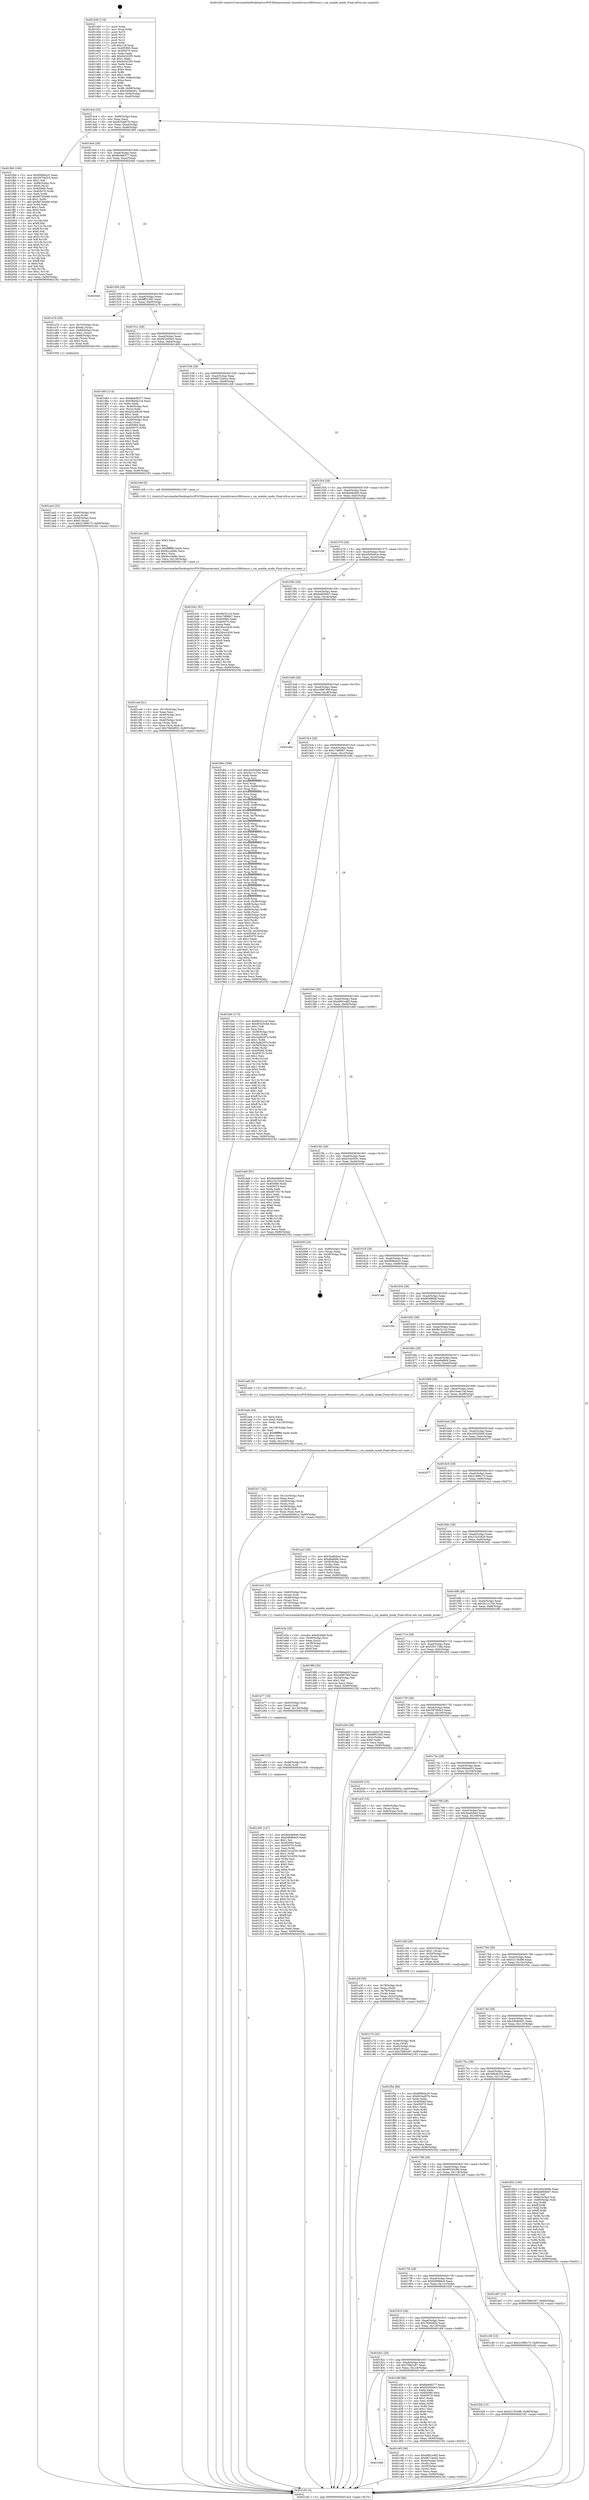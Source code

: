 digraph "0x401450" {
  label = "0x401450 (/mnt/c/Users/mathe/Desktop/tcc/POCII/binaries/extr_linuxdriverss390ciocss.c_cm_enable_mode_Final-ollvm.out::main(0))"
  labelloc = "t"
  node[shape=record]

  Entry [label="",width=0.3,height=0.3,shape=circle,fillcolor=black,style=filled]
  "0x4014c4" [label="{
     0x4014c4 [32]\l
     | [instrs]\l
     &nbsp;&nbsp;0x4014c4 \<+6\>: mov -0x90(%rbp),%eax\l
     &nbsp;&nbsp;0x4014ca \<+2\>: mov %eax,%ecx\l
     &nbsp;&nbsp;0x4014cc \<+6\>: sub $0x823ad07b,%ecx\l
     &nbsp;&nbsp;0x4014d2 \<+6\>: mov %eax,-0xa4(%rbp)\l
     &nbsp;&nbsp;0x4014d8 \<+6\>: mov %ecx,-0xa8(%rbp)\l
     &nbsp;&nbsp;0x4014de \<+6\>: je 0000000000401fb0 \<main+0xb60\>\l
  }"]
  "0x401fb0" [label="{
     0x401fb0 [160]\l
     | [instrs]\l
     &nbsp;&nbsp;0x401fb0 \<+5\>: mov $0xf09b0e25,%eax\l
     &nbsp;&nbsp;0x401fb5 \<+5\>: mov $0x3970b5c5,%ecx\l
     &nbsp;&nbsp;0x401fba \<+2\>: mov $0x1,%dl\l
     &nbsp;&nbsp;0x401fbc \<+7\>: mov -0x88(%rbp),%rsi\l
     &nbsp;&nbsp;0x401fc3 \<+6\>: movl $0x0,(%rsi)\l
     &nbsp;&nbsp;0x401fc9 \<+7\>: mov 0x405060,%edi\l
     &nbsp;&nbsp;0x401fd0 \<+8\>: mov 0x405070,%r8d\l
     &nbsp;&nbsp;0x401fd8 \<+3\>: mov %edi,%r9d\l
     &nbsp;&nbsp;0x401fdb \<+7\>: sub $0x907b5e88,%r9d\l
     &nbsp;&nbsp;0x401fe2 \<+4\>: sub $0x1,%r9d\l
     &nbsp;&nbsp;0x401fe6 \<+7\>: add $0x907b5e88,%r9d\l
     &nbsp;&nbsp;0x401fed \<+4\>: imul %r9d,%edi\l
     &nbsp;&nbsp;0x401ff1 \<+3\>: and $0x1,%edi\l
     &nbsp;&nbsp;0x401ff4 \<+3\>: cmp $0x0,%edi\l
     &nbsp;&nbsp;0x401ff7 \<+4\>: sete %r10b\l
     &nbsp;&nbsp;0x401ffb \<+4\>: cmp $0xa,%r8d\l
     &nbsp;&nbsp;0x401fff \<+4\>: setl %r11b\l
     &nbsp;&nbsp;0x402003 \<+3\>: mov %r10b,%bl\l
     &nbsp;&nbsp;0x402006 \<+3\>: xor $0xff,%bl\l
     &nbsp;&nbsp;0x402009 \<+3\>: mov %r11b,%r14b\l
     &nbsp;&nbsp;0x40200c \<+4\>: xor $0xff,%r14b\l
     &nbsp;&nbsp;0x402010 \<+3\>: xor $0x0,%dl\l
     &nbsp;&nbsp;0x402013 \<+3\>: mov %bl,%r15b\l
     &nbsp;&nbsp;0x402016 \<+4\>: and $0x0,%r15b\l
     &nbsp;&nbsp;0x40201a \<+3\>: and %dl,%r10b\l
     &nbsp;&nbsp;0x40201d \<+3\>: mov %r14b,%r12b\l
     &nbsp;&nbsp;0x402020 \<+4\>: and $0x0,%r12b\l
     &nbsp;&nbsp;0x402024 \<+3\>: and %dl,%r11b\l
     &nbsp;&nbsp;0x402027 \<+3\>: or %r10b,%r15b\l
     &nbsp;&nbsp;0x40202a \<+3\>: or %r11b,%r12b\l
     &nbsp;&nbsp;0x40202d \<+3\>: xor %r12b,%r15b\l
     &nbsp;&nbsp;0x402030 \<+3\>: or %r14b,%bl\l
     &nbsp;&nbsp;0x402033 \<+3\>: xor $0xff,%bl\l
     &nbsp;&nbsp;0x402036 \<+3\>: or $0x0,%dl\l
     &nbsp;&nbsp;0x402039 \<+2\>: and %dl,%bl\l
     &nbsp;&nbsp;0x40203b \<+3\>: or %bl,%r15b\l
     &nbsp;&nbsp;0x40203e \<+4\>: test $0x1,%r15b\l
     &nbsp;&nbsp;0x402042 \<+3\>: cmovne %ecx,%eax\l
     &nbsp;&nbsp;0x402045 \<+6\>: mov %eax,-0x90(%rbp)\l
     &nbsp;&nbsp;0x40204b \<+5\>: jmp 0000000000402182 \<main+0xd32\>\l
  }"]
  "0x4014e4" [label="{
     0x4014e4 [28]\l
     | [instrs]\l
     &nbsp;&nbsp;0x4014e4 \<+5\>: jmp 00000000004014e9 \<main+0x99\>\l
     &nbsp;&nbsp;0x4014e9 \<+6\>: mov -0xa4(%rbp),%eax\l
     &nbsp;&nbsp;0x4014ef \<+5\>: sub $0x8b4d6377,%eax\l
     &nbsp;&nbsp;0x4014f4 \<+6\>: mov %eax,-0xac(%rbp)\l
     &nbsp;&nbsp;0x4014fa \<+6\>: je 00000000004020e6 \<main+0xc96\>\l
  }"]
  Exit [label="",width=0.3,height=0.3,shape=circle,fillcolor=black,style=filled,peripheries=2]
  "0x4020e6" [label="{
     0x4020e6\l
  }", style=dashed]
  "0x401500" [label="{
     0x401500 [28]\l
     | [instrs]\l
     &nbsp;&nbsp;0x401500 \<+5\>: jmp 0000000000401505 \<main+0xb5\>\l
     &nbsp;&nbsp;0x401505 \<+6\>: mov -0xa4(%rbp),%eax\l
     &nbsp;&nbsp;0x40150b \<+5\>: sub $0x8ff31583,%eax\l
     &nbsp;&nbsp;0x401510 \<+6\>: mov %eax,-0xb0(%rbp)\l
     &nbsp;&nbsp;0x401516 \<+6\>: je 0000000000401a7b \<main+0x62b\>\l
  }"]
  "0x401e95" [label="{
     0x401e95 [147]\l
     | [instrs]\l
     &nbsp;&nbsp;0x401e95 \<+5\>: mov $0x9ed4b840,%eax\l
     &nbsp;&nbsp;0x401e9a \<+5\>: mov $0x648994c9,%edx\l
     &nbsp;&nbsp;0x401e9f \<+2\>: mov $0x1,%cl\l
     &nbsp;&nbsp;0x401ea1 \<+7\>: mov 0x405060,%esi\l
     &nbsp;&nbsp;0x401ea8 \<+8\>: mov 0x405070,%r8d\l
     &nbsp;&nbsp;0x401eb0 \<+3\>: mov %esi,%r9d\l
     &nbsp;&nbsp;0x401eb3 \<+7\>: add $0xb7d1d350,%r9d\l
     &nbsp;&nbsp;0x401eba \<+4\>: sub $0x1,%r9d\l
     &nbsp;&nbsp;0x401ebe \<+7\>: sub $0xb7d1d350,%r9d\l
     &nbsp;&nbsp;0x401ec5 \<+4\>: imul %r9d,%esi\l
     &nbsp;&nbsp;0x401ec9 \<+3\>: and $0x1,%esi\l
     &nbsp;&nbsp;0x401ecc \<+3\>: cmp $0x0,%esi\l
     &nbsp;&nbsp;0x401ecf \<+4\>: sete %r10b\l
     &nbsp;&nbsp;0x401ed3 \<+4\>: cmp $0xa,%r8d\l
     &nbsp;&nbsp;0x401ed7 \<+4\>: setl %r11b\l
     &nbsp;&nbsp;0x401edb \<+3\>: mov %r10b,%bl\l
     &nbsp;&nbsp;0x401ede \<+3\>: xor $0xff,%bl\l
     &nbsp;&nbsp;0x401ee1 \<+3\>: mov %r11b,%r14b\l
     &nbsp;&nbsp;0x401ee4 \<+4\>: xor $0xff,%r14b\l
     &nbsp;&nbsp;0x401ee8 \<+3\>: xor $0x0,%cl\l
     &nbsp;&nbsp;0x401eeb \<+3\>: mov %bl,%r15b\l
     &nbsp;&nbsp;0x401eee \<+4\>: and $0x0,%r15b\l
     &nbsp;&nbsp;0x401ef2 \<+3\>: and %cl,%r10b\l
     &nbsp;&nbsp;0x401ef5 \<+3\>: mov %r14b,%r12b\l
     &nbsp;&nbsp;0x401ef8 \<+4\>: and $0x0,%r12b\l
     &nbsp;&nbsp;0x401efc \<+3\>: and %cl,%r11b\l
     &nbsp;&nbsp;0x401eff \<+3\>: or %r10b,%r15b\l
     &nbsp;&nbsp;0x401f02 \<+3\>: or %r11b,%r12b\l
     &nbsp;&nbsp;0x401f05 \<+3\>: xor %r12b,%r15b\l
     &nbsp;&nbsp;0x401f08 \<+3\>: or %r14b,%bl\l
     &nbsp;&nbsp;0x401f0b \<+3\>: xor $0xff,%bl\l
     &nbsp;&nbsp;0x401f0e \<+3\>: or $0x0,%cl\l
     &nbsp;&nbsp;0x401f11 \<+2\>: and %cl,%bl\l
     &nbsp;&nbsp;0x401f13 \<+3\>: or %bl,%r15b\l
     &nbsp;&nbsp;0x401f16 \<+4\>: test $0x1,%r15b\l
     &nbsp;&nbsp;0x401f1a \<+3\>: cmovne %edx,%eax\l
     &nbsp;&nbsp;0x401f1d \<+6\>: mov %eax,-0x90(%rbp)\l
     &nbsp;&nbsp;0x401f23 \<+5\>: jmp 0000000000402182 \<main+0xd32\>\l
  }"]
  "0x401a7b" [label="{
     0x401a7b [39]\l
     | [instrs]\l
     &nbsp;&nbsp;0x401a7b \<+4\>: mov -0x70(%rbp),%rax\l
     &nbsp;&nbsp;0x401a7f \<+6\>: movl $0x64,(%rax)\l
     &nbsp;&nbsp;0x401a85 \<+4\>: mov -0x68(%rbp),%rax\l
     &nbsp;&nbsp;0x401a89 \<+6\>: movl $0x1,(%rax)\l
     &nbsp;&nbsp;0x401a8f \<+4\>: mov -0x68(%rbp),%rax\l
     &nbsp;&nbsp;0x401a93 \<+3\>: movslq (%rax),%rax\l
     &nbsp;&nbsp;0x401a96 \<+4\>: shl $0x2,%rax\l
     &nbsp;&nbsp;0x401a9a \<+3\>: mov %rax,%rdi\l
     &nbsp;&nbsp;0x401a9d \<+5\>: call 0000000000401050 \<malloc@plt\>\l
     | [calls]\l
     &nbsp;&nbsp;0x401050 \{1\} (unknown)\l
  }"]
  "0x40151c" [label="{
     0x40151c [28]\l
     | [instrs]\l
     &nbsp;&nbsp;0x40151c \<+5\>: jmp 0000000000401521 \<main+0xd1\>\l
     &nbsp;&nbsp;0x401521 \<+6\>: mov -0xa4(%rbp),%eax\l
     &nbsp;&nbsp;0x401527 \<+5\>: sub $0x952b50e3,%eax\l
     &nbsp;&nbsp;0x40152c \<+6\>: mov %eax,-0xb4(%rbp)\l
     &nbsp;&nbsp;0x401532 \<+6\>: je 0000000000401d65 \<main+0x915\>\l
  }"]
  "0x401e89" [label="{
     0x401e89 [12]\l
     | [instrs]\l
     &nbsp;&nbsp;0x401e89 \<+4\>: mov -0x48(%rbp),%rdi\l
     &nbsp;&nbsp;0x401e8d \<+3\>: mov (%rdi),%rdi\l
     &nbsp;&nbsp;0x401e90 \<+5\>: call 0000000000401030 \<free@plt\>\l
     | [calls]\l
     &nbsp;&nbsp;0x401030 \{1\} (unknown)\l
  }"]
  "0x401d65" [label="{
     0x401d65 [114]\l
     | [instrs]\l
     &nbsp;&nbsp;0x401d65 \<+5\>: mov $0x8b4d6377,%eax\l
     &nbsp;&nbsp;0x401d6a \<+5\>: mov $0x58b4e21b,%ecx\l
     &nbsp;&nbsp;0x401d6f \<+2\>: xor %edx,%edx\l
     &nbsp;&nbsp;0x401d71 \<+4\>: mov -0x40(%rbp),%rsi\l
     &nbsp;&nbsp;0x401d75 \<+2\>: mov (%rsi),%edi\l
     &nbsp;&nbsp;0x401d77 \<+6\>: add $0xa32a0b39,%edi\l
     &nbsp;&nbsp;0x401d7d \<+3\>: add $0x1,%edi\l
     &nbsp;&nbsp;0x401d80 \<+6\>: sub $0xa32a0b39,%edi\l
     &nbsp;&nbsp;0x401d86 \<+4\>: mov -0x40(%rbp),%rsi\l
     &nbsp;&nbsp;0x401d8a \<+2\>: mov %edi,(%rsi)\l
     &nbsp;&nbsp;0x401d8c \<+7\>: mov 0x405060,%edi\l
     &nbsp;&nbsp;0x401d93 \<+8\>: mov 0x405070,%r8d\l
     &nbsp;&nbsp;0x401d9b \<+3\>: sub $0x1,%edx\l
     &nbsp;&nbsp;0x401d9e \<+3\>: mov %edi,%r9d\l
     &nbsp;&nbsp;0x401da1 \<+3\>: add %edx,%r9d\l
     &nbsp;&nbsp;0x401da4 \<+4\>: imul %r9d,%edi\l
     &nbsp;&nbsp;0x401da8 \<+3\>: and $0x1,%edi\l
     &nbsp;&nbsp;0x401dab \<+3\>: cmp $0x0,%edi\l
     &nbsp;&nbsp;0x401dae \<+4\>: sete %r10b\l
     &nbsp;&nbsp;0x401db2 \<+4\>: cmp $0xa,%r8d\l
     &nbsp;&nbsp;0x401db6 \<+4\>: setl %r11b\l
     &nbsp;&nbsp;0x401dba \<+3\>: mov %r10b,%bl\l
     &nbsp;&nbsp;0x401dbd \<+3\>: and %r11b,%bl\l
     &nbsp;&nbsp;0x401dc0 \<+3\>: xor %r11b,%r10b\l
     &nbsp;&nbsp;0x401dc3 \<+3\>: or %r10b,%bl\l
     &nbsp;&nbsp;0x401dc6 \<+3\>: test $0x1,%bl\l
     &nbsp;&nbsp;0x401dc9 \<+3\>: cmovne %ecx,%eax\l
     &nbsp;&nbsp;0x401dcc \<+6\>: mov %eax,-0x90(%rbp)\l
     &nbsp;&nbsp;0x401dd2 \<+5\>: jmp 0000000000402182 \<main+0xd32\>\l
  }"]
  "0x401538" [label="{
     0x401538 [28]\l
     | [instrs]\l
     &nbsp;&nbsp;0x401538 \<+5\>: jmp 000000000040153d \<main+0xed\>\l
     &nbsp;&nbsp;0x40153d \<+6\>: mov -0xa4(%rbp),%eax\l
     &nbsp;&nbsp;0x401543 \<+5\>: sub $0x96724e42,%eax\l
     &nbsp;&nbsp;0x401548 \<+6\>: mov %eax,-0xb8(%rbp)\l
     &nbsp;&nbsp;0x40154e \<+6\>: je 0000000000401cb9 \<main+0x869\>\l
  }"]
  "0x401e77" [label="{
     0x401e77 [18]\l
     | [instrs]\l
     &nbsp;&nbsp;0x401e77 \<+4\>: mov -0x60(%rbp),%rdi\l
     &nbsp;&nbsp;0x401e7b \<+3\>: mov (%rdi),%rdi\l
     &nbsp;&nbsp;0x401e7e \<+6\>: mov %eax,-0x134(%rbp)\l
     &nbsp;&nbsp;0x401e84 \<+5\>: call 0000000000401030 \<free@plt\>\l
     | [calls]\l
     &nbsp;&nbsp;0x401030 \{1\} (unknown)\l
  }"]
  "0x401cb9" [label="{
     0x401cb9 [5]\l
     | [instrs]\l
     &nbsp;&nbsp;0x401cb9 \<+5\>: call 0000000000401160 \<next_i\>\l
     | [calls]\l
     &nbsp;&nbsp;0x401160 \{1\} (/mnt/c/Users/mathe/Desktop/tcc/POCII/binaries/extr_linuxdriverss390ciocss.c_cm_enable_mode_Final-ollvm.out::next_i)\l
  }"]
  "0x401554" [label="{
     0x401554 [28]\l
     | [instrs]\l
     &nbsp;&nbsp;0x401554 \<+5\>: jmp 0000000000401559 \<main+0x109\>\l
     &nbsp;&nbsp;0x401559 \<+6\>: mov -0xa4(%rbp),%eax\l
     &nbsp;&nbsp;0x40155f \<+5\>: sub $0x9ed4b840,%eax\l
     &nbsp;&nbsp;0x401564 \<+6\>: mov %eax,-0xbc(%rbp)\l
     &nbsp;&nbsp;0x40156a \<+6\>: je 0000000000402108 \<main+0xcb8\>\l
  }"]
  "0x401e5a" [label="{
     0x401e5a [29]\l
     | [instrs]\l
     &nbsp;&nbsp;0x401e5a \<+10\>: movabs $0x4030b6,%rdi\l
     &nbsp;&nbsp;0x401e64 \<+4\>: mov -0x38(%rbp),%rsi\l
     &nbsp;&nbsp;0x401e68 \<+2\>: mov %eax,(%rsi)\l
     &nbsp;&nbsp;0x401e6a \<+4\>: mov -0x38(%rbp),%rsi\l
     &nbsp;&nbsp;0x401e6e \<+2\>: mov (%rsi),%esi\l
     &nbsp;&nbsp;0x401e70 \<+2\>: mov $0x0,%al\l
     &nbsp;&nbsp;0x401e72 \<+5\>: call 0000000000401040 \<printf@plt\>\l
     | [calls]\l
     &nbsp;&nbsp;0x401040 \{1\} (unknown)\l
  }"]
  "0x402108" [label="{
     0x402108\l
  }", style=dashed]
  "0x401570" [label="{
     0x401570 [28]\l
     | [instrs]\l
     &nbsp;&nbsp;0x401570 \<+5\>: jmp 0000000000401575 \<main+0x125\>\l
     &nbsp;&nbsp;0x401575 \<+6\>: mov -0xa4(%rbp),%eax\l
     &nbsp;&nbsp;0x40157b \<+5\>: sub $0xa5d5d61e,%eax\l
     &nbsp;&nbsp;0x401580 \<+6\>: mov %eax,-0xc0(%rbp)\l
     &nbsp;&nbsp;0x401586 \<+6\>: je 0000000000401b41 \<main+0x6f1\>\l
  }"]
  "0x401ce6" [label="{
     0x401ce6 [41]\l
     | [instrs]\l
     &nbsp;&nbsp;0x401ce6 \<+6\>: mov -0x130(%rbp),%ecx\l
     &nbsp;&nbsp;0x401cec \<+3\>: imul %eax,%ecx\l
     &nbsp;&nbsp;0x401cef \<+4\>: mov -0x48(%rbp),%rsi\l
     &nbsp;&nbsp;0x401cf3 \<+3\>: mov (%rsi),%rsi\l
     &nbsp;&nbsp;0x401cf6 \<+4\>: mov -0x40(%rbp),%rdi\l
     &nbsp;&nbsp;0x401cfa \<+3\>: movslq (%rdi),%rdi\l
     &nbsp;&nbsp;0x401cfd \<+3\>: mov %ecx,(%rsi,%rdi,4)\l
     &nbsp;&nbsp;0x401d00 \<+10\>: movl $0x7840df32,-0x90(%rbp)\l
     &nbsp;&nbsp;0x401d0a \<+5\>: jmp 0000000000402182 \<main+0xd32\>\l
  }"]
  "0x401b41" [label="{
     0x401b41 [91]\l
     | [instrs]\l
     &nbsp;&nbsp;0x401b41 \<+5\>: mov $0x8b321cd,%eax\l
     &nbsp;&nbsp;0x401b46 \<+5\>: mov $0xc7df66b7,%ecx\l
     &nbsp;&nbsp;0x401b4b \<+7\>: mov 0x405060,%edx\l
     &nbsp;&nbsp;0x401b52 \<+7\>: mov 0x405070,%esi\l
     &nbsp;&nbsp;0x401b59 \<+2\>: mov %edx,%edi\l
     &nbsp;&nbsp;0x401b5b \<+6\>: sub $0x30ce2430,%edi\l
     &nbsp;&nbsp;0x401b61 \<+3\>: sub $0x1,%edi\l
     &nbsp;&nbsp;0x401b64 \<+6\>: add $0x30ce2430,%edi\l
     &nbsp;&nbsp;0x401b6a \<+3\>: imul %edi,%edx\l
     &nbsp;&nbsp;0x401b6d \<+3\>: and $0x1,%edx\l
     &nbsp;&nbsp;0x401b70 \<+3\>: cmp $0x0,%edx\l
     &nbsp;&nbsp;0x401b73 \<+4\>: sete %r8b\l
     &nbsp;&nbsp;0x401b77 \<+3\>: cmp $0xa,%esi\l
     &nbsp;&nbsp;0x401b7a \<+4\>: setl %r9b\l
     &nbsp;&nbsp;0x401b7e \<+3\>: mov %r8b,%r10b\l
     &nbsp;&nbsp;0x401b81 \<+3\>: and %r9b,%r10b\l
     &nbsp;&nbsp;0x401b84 \<+3\>: xor %r9b,%r8b\l
     &nbsp;&nbsp;0x401b87 \<+3\>: or %r8b,%r10b\l
     &nbsp;&nbsp;0x401b8a \<+4\>: test $0x1,%r10b\l
     &nbsp;&nbsp;0x401b8e \<+3\>: cmovne %ecx,%eax\l
     &nbsp;&nbsp;0x401b91 \<+6\>: mov %eax,-0x90(%rbp)\l
     &nbsp;&nbsp;0x401b97 \<+5\>: jmp 0000000000402182 \<main+0xd32\>\l
  }"]
  "0x40158c" [label="{
     0x40158c [28]\l
     | [instrs]\l
     &nbsp;&nbsp;0x40158c \<+5\>: jmp 0000000000401591 \<main+0x141\>\l
     &nbsp;&nbsp;0x401591 \<+6\>: mov -0xa4(%rbp),%eax\l
     &nbsp;&nbsp;0x401597 \<+5\>: sub $0xbe804b67,%eax\l
     &nbsp;&nbsp;0x40159c \<+6\>: mov %eax,-0xc4(%rbp)\l
     &nbsp;&nbsp;0x4015a2 \<+6\>: je 00000000004018bc \<main+0x46c\>\l
  }"]
  "0x401cbe" [label="{
     0x401cbe [40]\l
     | [instrs]\l
     &nbsp;&nbsp;0x401cbe \<+5\>: mov $0x2,%ecx\l
     &nbsp;&nbsp;0x401cc3 \<+1\>: cltd\l
     &nbsp;&nbsp;0x401cc4 \<+2\>: idiv %ecx\l
     &nbsp;&nbsp;0x401cc6 \<+6\>: imul $0xfffffffe,%edx,%ecx\l
     &nbsp;&nbsp;0x401ccc \<+6\>: add $0x9ccc4d9c,%ecx\l
     &nbsp;&nbsp;0x401cd2 \<+3\>: add $0x1,%ecx\l
     &nbsp;&nbsp;0x401cd5 \<+6\>: sub $0x9ccc4d9c,%ecx\l
     &nbsp;&nbsp;0x401cdb \<+6\>: mov %ecx,-0x130(%rbp)\l
     &nbsp;&nbsp;0x401ce1 \<+5\>: call 0000000000401160 \<next_i\>\l
     | [calls]\l
     &nbsp;&nbsp;0x401160 \{1\} (/mnt/c/Users/mathe/Desktop/tcc/POCII/binaries/extr_linuxdriverss390ciocss.c_cm_enable_mode_Final-ollvm.out::next_i)\l
  }"]
  "0x4018bc" [label="{
     0x4018bc [308]\l
     | [instrs]\l
     &nbsp;&nbsp;0x4018bc \<+5\>: mov $0x205d3b66,%eax\l
     &nbsp;&nbsp;0x4018c1 \<+5\>: mov $0x2b11c754,%ecx\l
     &nbsp;&nbsp;0x4018c6 \<+2\>: xor %edx,%edx\l
     &nbsp;&nbsp;0x4018c8 \<+3\>: mov %rsp,%rsi\l
     &nbsp;&nbsp;0x4018cb \<+4\>: add $0xfffffffffffffff0,%rsi\l
     &nbsp;&nbsp;0x4018cf \<+3\>: mov %rsi,%rsp\l
     &nbsp;&nbsp;0x4018d2 \<+7\>: mov %rsi,-0x88(%rbp)\l
     &nbsp;&nbsp;0x4018d9 \<+3\>: mov %rsp,%rsi\l
     &nbsp;&nbsp;0x4018dc \<+4\>: add $0xfffffffffffffff0,%rsi\l
     &nbsp;&nbsp;0x4018e0 \<+3\>: mov %rsi,%rsp\l
     &nbsp;&nbsp;0x4018e3 \<+3\>: mov %rsp,%rdi\l
     &nbsp;&nbsp;0x4018e6 \<+4\>: add $0xfffffffffffffff0,%rdi\l
     &nbsp;&nbsp;0x4018ea \<+3\>: mov %rdi,%rsp\l
     &nbsp;&nbsp;0x4018ed \<+4\>: mov %rdi,-0x80(%rbp)\l
     &nbsp;&nbsp;0x4018f1 \<+3\>: mov %rsp,%rdi\l
     &nbsp;&nbsp;0x4018f4 \<+4\>: add $0xfffffffffffffff0,%rdi\l
     &nbsp;&nbsp;0x4018f8 \<+3\>: mov %rdi,%rsp\l
     &nbsp;&nbsp;0x4018fb \<+4\>: mov %rdi,-0x78(%rbp)\l
     &nbsp;&nbsp;0x4018ff \<+3\>: mov %rsp,%rdi\l
     &nbsp;&nbsp;0x401902 \<+4\>: add $0xfffffffffffffff0,%rdi\l
     &nbsp;&nbsp;0x401906 \<+3\>: mov %rdi,%rsp\l
     &nbsp;&nbsp;0x401909 \<+4\>: mov %rdi,-0x70(%rbp)\l
     &nbsp;&nbsp;0x40190d \<+3\>: mov %rsp,%rdi\l
     &nbsp;&nbsp;0x401910 \<+4\>: add $0xfffffffffffffff0,%rdi\l
     &nbsp;&nbsp;0x401914 \<+3\>: mov %rdi,%rsp\l
     &nbsp;&nbsp;0x401917 \<+4\>: mov %rdi,-0x68(%rbp)\l
     &nbsp;&nbsp;0x40191b \<+3\>: mov %rsp,%rdi\l
     &nbsp;&nbsp;0x40191e \<+4\>: add $0xfffffffffffffff0,%rdi\l
     &nbsp;&nbsp;0x401922 \<+3\>: mov %rdi,%rsp\l
     &nbsp;&nbsp;0x401925 \<+4\>: mov %rdi,-0x60(%rbp)\l
     &nbsp;&nbsp;0x401929 \<+3\>: mov %rsp,%rdi\l
     &nbsp;&nbsp;0x40192c \<+4\>: add $0xfffffffffffffff0,%rdi\l
     &nbsp;&nbsp;0x401930 \<+3\>: mov %rdi,%rsp\l
     &nbsp;&nbsp;0x401933 \<+4\>: mov %rdi,-0x58(%rbp)\l
     &nbsp;&nbsp;0x401937 \<+3\>: mov %rsp,%rdi\l
     &nbsp;&nbsp;0x40193a \<+4\>: add $0xfffffffffffffff0,%rdi\l
     &nbsp;&nbsp;0x40193e \<+3\>: mov %rdi,%rsp\l
     &nbsp;&nbsp;0x401941 \<+4\>: mov %rdi,-0x50(%rbp)\l
     &nbsp;&nbsp;0x401945 \<+3\>: mov %rsp,%rdi\l
     &nbsp;&nbsp;0x401948 \<+4\>: add $0xfffffffffffffff0,%rdi\l
     &nbsp;&nbsp;0x40194c \<+3\>: mov %rdi,%rsp\l
     &nbsp;&nbsp;0x40194f \<+4\>: mov %rdi,-0x48(%rbp)\l
     &nbsp;&nbsp;0x401953 \<+3\>: mov %rsp,%rdi\l
     &nbsp;&nbsp;0x401956 \<+4\>: add $0xfffffffffffffff0,%rdi\l
     &nbsp;&nbsp;0x40195a \<+3\>: mov %rdi,%rsp\l
     &nbsp;&nbsp;0x40195d \<+4\>: mov %rdi,-0x40(%rbp)\l
     &nbsp;&nbsp;0x401961 \<+3\>: mov %rsp,%rdi\l
     &nbsp;&nbsp;0x401964 \<+4\>: add $0xfffffffffffffff0,%rdi\l
     &nbsp;&nbsp;0x401968 \<+3\>: mov %rdi,%rsp\l
     &nbsp;&nbsp;0x40196b \<+4\>: mov %rdi,-0x38(%rbp)\l
     &nbsp;&nbsp;0x40196f \<+7\>: mov -0x88(%rbp),%rdi\l
     &nbsp;&nbsp;0x401976 \<+6\>: movl $0x0,(%rdi)\l
     &nbsp;&nbsp;0x40197c \<+7\>: mov -0x94(%rbp),%r8d\l
     &nbsp;&nbsp;0x401983 \<+3\>: mov %r8d,(%rsi)\l
     &nbsp;&nbsp;0x401986 \<+4\>: mov -0x80(%rbp),%rdi\l
     &nbsp;&nbsp;0x40198a \<+7\>: mov -0xa0(%rbp),%r9\l
     &nbsp;&nbsp;0x401991 \<+3\>: mov %r9,(%rdi)\l
     &nbsp;&nbsp;0x401994 \<+3\>: cmpl $0x2,(%rsi)\l
     &nbsp;&nbsp;0x401997 \<+4\>: setne %r10b\l
     &nbsp;&nbsp;0x40199b \<+4\>: and $0x1,%r10b\l
     &nbsp;&nbsp;0x40199f \<+4\>: mov %r10b,-0x2d(%rbp)\l
     &nbsp;&nbsp;0x4019a3 \<+8\>: mov 0x405060,%r11d\l
     &nbsp;&nbsp;0x4019ab \<+7\>: mov 0x405070,%ebx\l
     &nbsp;&nbsp;0x4019b2 \<+3\>: sub $0x1,%edx\l
     &nbsp;&nbsp;0x4019b5 \<+3\>: mov %r11d,%r14d\l
     &nbsp;&nbsp;0x4019b8 \<+3\>: add %edx,%r14d\l
     &nbsp;&nbsp;0x4019bb \<+4\>: imul %r14d,%r11d\l
     &nbsp;&nbsp;0x4019bf \<+4\>: and $0x1,%r11d\l
     &nbsp;&nbsp;0x4019c3 \<+4\>: cmp $0x0,%r11d\l
     &nbsp;&nbsp;0x4019c7 \<+4\>: sete %r10b\l
     &nbsp;&nbsp;0x4019cb \<+3\>: cmp $0xa,%ebx\l
     &nbsp;&nbsp;0x4019ce \<+4\>: setl %r15b\l
     &nbsp;&nbsp;0x4019d2 \<+3\>: mov %r10b,%r12b\l
     &nbsp;&nbsp;0x4019d5 \<+3\>: and %r15b,%r12b\l
     &nbsp;&nbsp;0x4019d8 \<+3\>: xor %r15b,%r10b\l
     &nbsp;&nbsp;0x4019db \<+3\>: or %r10b,%r12b\l
     &nbsp;&nbsp;0x4019de \<+4\>: test $0x1,%r12b\l
     &nbsp;&nbsp;0x4019e2 \<+3\>: cmovne %ecx,%eax\l
     &nbsp;&nbsp;0x4019e5 \<+6\>: mov %eax,-0x90(%rbp)\l
     &nbsp;&nbsp;0x4019eb \<+5\>: jmp 0000000000402182 \<main+0xd32\>\l
  }"]
  "0x4015a8" [label="{
     0x4015a8 [28]\l
     | [instrs]\l
     &nbsp;&nbsp;0x4015a8 \<+5\>: jmp 00000000004015ad \<main+0x15d\>\l
     &nbsp;&nbsp;0x4015ad \<+6\>: mov -0xa4(%rbp),%eax\l
     &nbsp;&nbsp;0x4015b3 \<+5\>: sub $0xc498740f,%eax\l
     &nbsp;&nbsp;0x4015b8 \<+6\>: mov %eax,-0xc8(%rbp)\l
     &nbsp;&nbsp;0x4015be \<+6\>: je 0000000000401a0e \<main+0x5be\>\l
  }"]
  "0x401848" [label="{
     0x401848\l
  }", style=dashed]
  "0x401a0e" [label="{
     0x401a0e\l
  }", style=dashed]
  "0x4015c4" [label="{
     0x4015c4 [28]\l
     | [instrs]\l
     &nbsp;&nbsp;0x4015c4 \<+5\>: jmp 00000000004015c9 \<main+0x179\>\l
     &nbsp;&nbsp;0x4015c9 \<+6\>: mov -0xa4(%rbp),%eax\l
     &nbsp;&nbsp;0x4015cf \<+5\>: sub $0xc7df66b7,%eax\l
     &nbsp;&nbsp;0x4015d4 \<+6\>: mov %eax,-0xcc(%rbp)\l
     &nbsp;&nbsp;0x4015da \<+6\>: je 0000000000401b9c \<main+0x74c\>\l
  }"]
  "0x401c95" [label="{
     0x401c95 [36]\l
     | [instrs]\l
     &nbsp;&nbsp;0x401c95 \<+5\>: mov $0xd991e4f3,%eax\l
     &nbsp;&nbsp;0x401c9a \<+5\>: mov $0x96724e42,%ecx\l
     &nbsp;&nbsp;0x401c9f \<+4\>: mov -0x40(%rbp),%rdx\l
     &nbsp;&nbsp;0x401ca3 \<+2\>: mov (%rdx),%esi\l
     &nbsp;&nbsp;0x401ca5 \<+4\>: mov -0x50(%rbp),%rdx\l
     &nbsp;&nbsp;0x401ca9 \<+2\>: cmp (%rdx),%esi\l
     &nbsp;&nbsp;0x401cab \<+3\>: cmovl %ecx,%eax\l
     &nbsp;&nbsp;0x401cae \<+6\>: mov %eax,-0x90(%rbp)\l
     &nbsp;&nbsp;0x401cb4 \<+5\>: jmp 0000000000402182 \<main+0xd32\>\l
  }"]
  "0x401b9c" [label="{
     0x401b9c [173]\l
     | [instrs]\l
     &nbsp;&nbsp;0x401b9c \<+5\>: mov $0x8b321cd,%eax\l
     &nbsp;&nbsp;0x401ba1 \<+5\>: mov $0x60325c8d,%ecx\l
     &nbsp;&nbsp;0x401ba6 \<+2\>: mov $0x1,%dl\l
     &nbsp;&nbsp;0x401ba8 \<+2\>: xor %esi,%esi\l
     &nbsp;&nbsp;0x401baa \<+4\>: mov -0x58(%rbp),%rdi\l
     &nbsp;&nbsp;0x401bae \<+3\>: mov (%rdi),%r8d\l
     &nbsp;&nbsp;0x401bb1 \<+7\>: add $0x3adb297e,%r8d\l
     &nbsp;&nbsp;0x401bb8 \<+4\>: add $0x1,%r8d\l
     &nbsp;&nbsp;0x401bbc \<+7\>: sub $0x3adb297e,%r8d\l
     &nbsp;&nbsp;0x401bc3 \<+4\>: mov -0x58(%rbp),%rdi\l
     &nbsp;&nbsp;0x401bc7 \<+3\>: mov %r8d,(%rdi)\l
     &nbsp;&nbsp;0x401bca \<+8\>: mov 0x405060,%r8d\l
     &nbsp;&nbsp;0x401bd2 \<+8\>: mov 0x405070,%r9d\l
     &nbsp;&nbsp;0x401bda \<+3\>: sub $0x1,%esi\l
     &nbsp;&nbsp;0x401bdd \<+3\>: mov %r8d,%r10d\l
     &nbsp;&nbsp;0x401be0 \<+3\>: add %esi,%r10d\l
     &nbsp;&nbsp;0x401be3 \<+4\>: imul %r10d,%r8d\l
     &nbsp;&nbsp;0x401be7 \<+4\>: and $0x1,%r8d\l
     &nbsp;&nbsp;0x401beb \<+4\>: cmp $0x0,%r8d\l
     &nbsp;&nbsp;0x401bef \<+4\>: sete %r11b\l
     &nbsp;&nbsp;0x401bf3 \<+4\>: cmp $0xa,%r9d\l
     &nbsp;&nbsp;0x401bf7 \<+3\>: setl %bl\l
     &nbsp;&nbsp;0x401bfa \<+3\>: mov %r11b,%r14b\l
     &nbsp;&nbsp;0x401bfd \<+4\>: xor $0xff,%r14b\l
     &nbsp;&nbsp;0x401c01 \<+3\>: mov %bl,%r15b\l
     &nbsp;&nbsp;0x401c04 \<+4\>: xor $0xff,%r15b\l
     &nbsp;&nbsp;0x401c08 \<+3\>: xor $0x1,%dl\l
     &nbsp;&nbsp;0x401c0b \<+3\>: mov %r14b,%r12b\l
     &nbsp;&nbsp;0x401c0e \<+4\>: and $0xff,%r12b\l
     &nbsp;&nbsp;0x401c12 \<+3\>: and %dl,%r11b\l
     &nbsp;&nbsp;0x401c15 \<+3\>: mov %r15b,%r13b\l
     &nbsp;&nbsp;0x401c18 \<+4\>: and $0xff,%r13b\l
     &nbsp;&nbsp;0x401c1c \<+2\>: and %dl,%bl\l
     &nbsp;&nbsp;0x401c1e \<+3\>: or %r11b,%r12b\l
     &nbsp;&nbsp;0x401c21 \<+3\>: or %bl,%r13b\l
     &nbsp;&nbsp;0x401c24 \<+3\>: xor %r13b,%r12b\l
     &nbsp;&nbsp;0x401c27 \<+3\>: or %r15b,%r14b\l
     &nbsp;&nbsp;0x401c2a \<+4\>: xor $0xff,%r14b\l
     &nbsp;&nbsp;0x401c2e \<+3\>: or $0x1,%dl\l
     &nbsp;&nbsp;0x401c31 \<+3\>: and %dl,%r14b\l
     &nbsp;&nbsp;0x401c34 \<+3\>: or %r14b,%r12b\l
     &nbsp;&nbsp;0x401c37 \<+4\>: test $0x1,%r12b\l
     &nbsp;&nbsp;0x401c3b \<+3\>: cmovne %ecx,%eax\l
     &nbsp;&nbsp;0x401c3e \<+6\>: mov %eax,-0x90(%rbp)\l
     &nbsp;&nbsp;0x401c44 \<+5\>: jmp 0000000000402182 \<main+0xd32\>\l
  }"]
  "0x4015e0" [label="{
     0x4015e0 [28]\l
     | [instrs]\l
     &nbsp;&nbsp;0x4015e0 \<+5\>: jmp 00000000004015e5 \<main+0x195\>\l
     &nbsp;&nbsp;0x4015e5 \<+6\>: mov -0xa4(%rbp),%eax\l
     &nbsp;&nbsp;0x4015eb \<+5\>: sub $0xd991e4f3,%eax\l
     &nbsp;&nbsp;0x4015f0 \<+6\>: mov %eax,-0xd0(%rbp)\l
     &nbsp;&nbsp;0x4015f6 \<+6\>: je 0000000000401de6 \<main+0x996\>\l
  }"]
  "0x40182c" [label="{
     0x40182c [28]\l
     | [instrs]\l
     &nbsp;&nbsp;0x40182c \<+5\>: jmp 0000000000401831 \<main+0x3e1\>\l
     &nbsp;&nbsp;0x401831 \<+6\>: mov -0xa4(%rbp),%eax\l
     &nbsp;&nbsp;0x401837 \<+5\>: sub $0x7fd63c67,%eax\l
     &nbsp;&nbsp;0x40183c \<+6\>: mov %eax,-0x124(%rbp)\l
     &nbsp;&nbsp;0x401842 \<+6\>: je 0000000000401c95 \<main+0x845\>\l
  }"]
  "0x401de6" [label="{
     0x401de6 [91]\l
     | [instrs]\l
     &nbsp;&nbsp;0x401de6 \<+5\>: mov $0x9ed4b840,%eax\l
     &nbsp;&nbsp;0x401deb \<+5\>: mov $0x21b1042d,%ecx\l
     &nbsp;&nbsp;0x401df0 \<+7\>: mov 0x405060,%edx\l
     &nbsp;&nbsp;0x401df7 \<+7\>: mov 0x405070,%esi\l
     &nbsp;&nbsp;0x401dfe \<+2\>: mov %edx,%edi\l
     &nbsp;&nbsp;0x401e00 \<+6\>: add $0xd8735178,%edi\l
     &nbsp;&nbsp;0x401e06 \<+3\>: sub $0x1,%edi\l
     &nbsp;&nbsp;0x401e09 \<+6\>: sub $0xd8735178,%edi\l
     &nbsp;&nbsp;0x401e0f \<+3\>: imul %edi,%edx\l
     &nbsp;&nbsp;0x401e12 \<+3\>: and $0x1,%edx\l
     &nbsp;&nbsp;0x401e15 \<+3\>: cmp $0x0,%edx\l
     &nbsp;&nbsp;0x401e18 \<+4\>: sete %r8b\l
     &nbsp;&nbsp;0x401e1c \<+3\>: cmp $0xa,%esi\l
     &nbsp;&nbsp;0x401e1f \<+4\>: setl %r9b\l
     &nbsp;&nbsp;0x401e23 \<+3\>: mov %r8b,%r10b\l
     &nbsp;&nbsp;0x401e26 \<+3\>: and %r9b,%r10b\l
     &nbsp;&nbsp;0x401e29 \<+3\>: xor %r9b,%r8b\l
     &nbsp;&nbsp;0x401e2c \<+3\>: or %r8b,%r10b\l
     &nbsp;&nbsp;0x401e2f \<+4\>: test $0x1,%r10b\l
     &nbsp;&nbsp;0x401e33 \<+3\>: cmovne %ecx,%eax\l
     &nbsp;&nbsp;0x401e36 \<+6\>: mov %eax,-0x90(%rbp)\l
     &nbsp;&nbsp;0x401e3c \<+5\>: jmp 0000000000402182 \<main+0xd32\>\l
  }"]
  "0x4015fc" [label="{
     0x4015fc [28]\l
     | [instrs]\l
     &nbsp;&nbsp;0x4015fc \<+5\>: jmp 0000000000401601 \<main+0x1b1\>\l
     &nbsp;&nbsp;0x401601 \<+6\>: mov -0xa4(%rbp),%eax\l
     &nbsp;&nbsp;0x401607 \<+5\>: sub $0xe32b055c,%eax\l
     &nbsp;&nbsp;0x40160c \<+6\>: mov %eax,-0xd4(%rbp)\l
     &nbsp;&nbsp;0x401612 \<+6\>: je 000000000040205f \<main+0xc0f\>\l
  }"]
  "0x401d0f" [label="{
     0x401d0f [86]\l
     | [instrs]\l
     &nbsp;&nbsp;0x401d0f \<+5\>: mov $0x8b4d6377,%eax\l
     &nbsp;&nbsp;0x401d14 \<+5\>: mov $0x952b50e3,%ecx\l
     &nbsp;&nbsp;0x401d19 \<+2\>: xor %edx,%edx\l
     &nbsp;&nbsp;0x401d1b \<+7\>: mov 0x405060,%esi\l
     &nbsp;&nbsp;0x401d22 \<+7\>: mov 0x405070,%edi\l
     &nbsp;&nbsp;0x401d29 \<+3\>: sub $0x1,%edx\l
     &nbsp;&nbsp;0x401d2c \<+3\>: mov %esi,%r8d\l
     &nbsp;&nbsp;0x401d2f \<+3\>: add %edx,%r8d\l
     &nbsp;&nbsp;0x401d32 \<+4\>: imul %r8d,%esi\l
     &nbsp;&nbsp;0x401d36 \<+3\>: and $0x1,%esi\l
     &nbsp;&nbsp;0x401d39 \<+3\>: cmp $0x0,%esi\l
     &nbsp;&nbsp;0x401d3c \<+4\>: sete %r9b\l
     &nbsp;&nbsp;0x401d40 \<+3\>: cmp $0xa,%edi\l
     &nbsp;&nbsp;0x401d43 \<+4\>: setl %r10b\l
     &nbsp;&nbsp;0x401d47 \<+3\>: mov %r9b,%r11b\l
     &nbsp;&nbsp;0x401d4a \<+3\>: and %r10b,%r11b\l
     &nbsp;&nbsp;0x401d4d \<+3\>: xor %r10b,%r9b\l
     &nbsp;&nbsp;0x401d50 \<+3\>: or %r9b,%r11b\l
     &nbsp;&nbsp;0x401d53 \<+4\>: test $0x1,%r11b\l
     &nbsp;&nbsp;0x401d57 \<+3\>: cmovne %ecx,%eax\l
     &nbsp;&nbsp;0x401d5a \<+6\>: mov %eax,-0x90(%rbp)\l
     &nbsp;&nbsp;0x401d60 \<+5\>: jmp 0000000000402182 \<main+0xd32\>\l
  }"]
  "0x40205f" [label="{
     0x40205f [24]\l
     | [instrs]\l
     &nbsp;&nbsp;0x40205f \<+7\>: mov -0x88(%rbp),%rax\l
     &nbsp;&nbsp;0x402066 \<+2\>: mov (%rax),%eax\l
     &nbsp;&nbsp;0x402068 \<+4\>: lea -0x28(%rbp),%rsp\l
     &nbsp;&nbsp;0x40206c \<+1\>: pop %rbx\l
     &nbsp;&nbsp;0x40206d \<+2\>: pop %r12\l
     &nbsp;&nbsp;0x40206f \<+2\>: pop %r13\l
     &nbsp;&nbsp;0x402071 \<+2\>: pop %r14\l
     &nbsp;&nbsp;0x402073 \<+2\>: pop %r15\l
     &nbsp;&nbsp;0x402075 \<+1\>: pop %rbp\l
     &nbsp;&nbsp;0x402076 \<+1\>: ret\l
  }"]
  "0x401618" [label="{
     0x401618 [28]\l
     | [instrs]\l
     &nbsp;&nbsp;0x401618 \<+5\>: jmp 000000000040161d \<main+0x1cd\>\l
     &nbsp;&nbsp;0x40161d \<+6\>: mov -0xa4(%rbp),%eax\l
     &nbsp;&nbsp;0x401623 \<+5\>: sub $0xf09b0e25,%eax\l
     &nbsp;&nbsp;0x401628 \<+6\>: mov %eax,-0xd8(%rbp)\l
     &nbsp;&nbsp;0x40162e \<+6\>: je 000000000040216b \<main+0xd1b\>\l
  }"]
  "0x401810" [label="{
     0x401810 [28]\l
     | [instrs]\l
     &nbsp;&nbsp;0x401810 \<+5\>: jmp 0000000000401815 \<main+0x3c5\>\l
     &nbsp;&nbsp;0x401815 \<+6\>: mov -0xa4(%rbp),%eax\l
     &nbsp;&nbsp;0x40181b \<+5\>: sub $0x7840df32,%eax\l
     &nbsp;&nbsp;0x401820 \<+6\>: mov %eax,-0x120(%rbp)\l
     &nbsp;&nbsp;0x401826 \<+6\>: je 0000000000401d0f \<main+0x8bf\>\l
  }"]
  "0x40216b" [label="{
     0x40216b\l
  }", style=dashed]
  "0x401634" [label="{
     0x401634 [28]\l
     | [instrs]\l
     &nbsp;&nbsp;0x401634 \<+5\>: jmp 0000000000401639 \<main+0x1e9\>\l
     &nbsp;&nbsp;0x401639 \<+6\>: mov -0xa4(%rbp),%eax\l
     &nbsp;&nbsp;0x40163f \<+5\>: sub $0xf63f88a8,%eax\l
     &nbsp;&nbsp;0x401644 \<+6\>: mov %eax,-0xdc(%rbp)\l
     &nbsp;&nbsp;0x40164a \<+6\>: je 0000000000401f46 \<main+0xaf6\>\l
  }"]
  "0x401f28" [label="{
     0x401f28 [15]\l
     | [instrs]\l
     &nbsp;&nbsp;0x401f28 \<+10\>: movl $0x52135498,-0x90(%rbp)\l
     &nbsp;&nbsp;0x401f32 \<+5\>: jmp 0000000000402182 \<main+0xd32\>\l
  }"]
  "0x401f46" [label="{
     0x401f46\l
  }", style=dashed]
  "0x401650" [label="{
     0x401650 [28]\l
     | [instrs]\l
     &nbsp;&nbsp;0x401650 \<+5\>: jmp 0000000000401655 \<main+0x205\>\l
     &nbsp;&nbsp;0x401655 \<+6\>: mov -0xa4(%rbp),%eax\l
     &nbsp;&nbsp;0x40165b \<+5\>: sub $0x8b321cd,%eax\l
     &nbsp;&nbsp;0x401660 \<+6\>: mov %eax,-0xe0(%rbp)\l
     &nbsp;&nbsp;0x401666 \<+6\>: je 00000000004020bc \<main+0xc6c\>\l
  }"]
  "0x401c75" [label="{
     0x401c75 [32]\l
     | [instrs]\l
     &nbsp;&nbsp;0x401c75 \<+4\>: mov -0x48(%rbp),%rdi\l
     &nbsp;&nbsp;0x401c79 \<+3\>: mov %rax,(%rdi)\l
     &nbsp;&nbsp;0x401c7c \<+4\>: mov -0x40(%rbp),%rax\l
     &nbsp;&nbsp;0x401c80 \<+6\>: movl $0x0,(%rax)\l
     &nbsp;&nbsp;0x401c86 \<+10\>: movl $0x7fd63c67,-0x90(%rbp)\l
     &nbsp;&nbsp;0x401c90 \<+5\>: jmp 0000000000402182 \<main+0xd32\>\l
  }"]
  "0x4020bc" [label="{
     0x4020bc\l
  }", style=dashed]
  "0x40166c" [label="{
     0x40166c [28]\l
     | [instrs]\l
     &nbsp;&nbsp;0x40166c \<+5\>: jmp 0000000000401671 \<main+0x221\>\l
     &nbsp;&nbsp;0x401671 \<+6\>: mov -0xa4(%rbp),%eax\l
     &nbsp;&nbsp;0x401677 \<+5\>: sub $0xa9a6bfe,%eax\l
     &nbsp;&nbsp;0x40167c \<+6\>: mov %eax,-0xe4(%rbp)\l
     &nbsp;&nbsp;0x401682 \<+6\>: je 0000000000401ae6 \<main+0x696\>\l
  }"]
  "0x4017f4" [label="{
     0x4017f4 [28]\l
     | [instrs]\l
     &nbsp;&nbsp;0x4017f4 \<+5\>: jmp 00000000004017f9 \<main+0x3a9\>\l
     &nbsp;&nbsp;0x4017f9 \<+6\>: mov -0xa4(%rbp),%eax\l
     &nbsp;&nbsp;0x4017ff \<+5\>: sub $0x648994c9,%eax\l
     &nbsp;&nbsp;0x401804 \<+6\>: mov %eax,-0x11c(%rbp)\l
     &nbsp;&nbsp;0x40180a \<+6\>: je 0000000000401f28 \<main+0xad8\>\l
  }"]
  "0x401ae6" [label="{
     0x401ae6 [5]\l
     | [instrs]\l
     &nbsp;&nbsp;0x401ae6 \<+5\>: call 0000000000401160 \<next_i\>\l
     | [calls]\l
     &nbsp;&nbsp;0x401160 \{1\} (/mnt/c/Users/mathe/Desktop/tcc/POCII/binaries/extr_linuxdriverss390ciocss.c_cm_enable_mode_Final-ollvm.out::next_i)\l
  }"]
  "0x401688" [label="{
     0x401688 [28]\l
     | [instrs]\l
     &nbsp;&nbsp;0x401688 \<+5\>: jmp 000000000040168d \<main+0x23d\>\l
     &nbsp;&nbsp;0x40168d \<+6\>: mov -0xa4(%rbp),%eax\l
     &nbsp;&nbsp;0x401693 \<+5\>: sub $0x1beec7af,%eax\l
     &nbsp;&nbsp;0x401698 \<+6\>: mov %eax,-0xe8(%rbp)\l
     &nbsp;&nbsp;0x40169e \<+6\>: je 0000000000401f37 \<main+0xae7\>\l
  }"]
  "0x401c49" [label="{
     0x401c49 [15]\l
     | [instrs]\l
     &nbsp;&nbsp;0x401c49 \<+10\>: movl $0x21999c73,-0x90(%rbp)\l
     &nbsp;&nbsp;0x401c53 \<+5\>: jmp 0000000000402182 \<main+0xd32\>\l
  }"]
  "0x401f37" [label="{
     0x401f37\l
  }", style=dashed]
  "0x4016a4" [label="{
     0x4016a4 [28]\l
     | [instrs]\l
     &nbsp;&nbsp;0x4016a4 \<+5\>: jmp 00000000004016a9 \<main+0x259\>\l
     &nbsp;&nbsp;0x4016a9 \<+6\>: mov -0xa4(%rbp),%eax\l
     &nbsp;&nbsp;0x4016af \<+5\>: sub $0x205d3b66,%eax\l
     &nbsp;&nbsp;0x4016b4 \<+6\>: mov %eax,-0xec(%rbp)\l
     &nbsp;&nbsp;0x4016ba \<+6\>: je 0000000000402077 \<main+0xc27\>\l
  }"]
  "0x4017d8" [label="{
     0x4017d8 [28]\l
     | [instrs]\l
     &nbsp;&nbsp;0x4017d8 \<+5\>: jmp 00000000004017dd \<main+0x38d\>\l
     &nbsp;&nbsp;0x4017dd \<+6\>: mov -0xa4(%rbp),%eax\l
     &nbsp;&nbsp;0x4017e3 \<+5\>: sub $0x60325c8d,%eax\l
     &nbsp;&nbsp;0x4017e8 \<+6\>: mov %eax,-0x118(%rbp)\l
     &nbsp;&nbsp;0x4017ee \<+6\>: je 0000000000401c49 \<main+0x7f9\>\l
  }"]
  "0x402077" [label="{
     0x402077\l
  }", style=dashed]
  "0x4016c0" [label="{
     0x4016c0 [28]\l
     | [instrs]\l
     &nbsp;&nbsp;0x4016c0 \<+5\>: jmp 00000000004016c5 \<main+0x275\>\l
     &nbsp;&nbsp;0x4016c5 \<+6\>: mov -0xa4(%rbp),%eax\l
     &nbsp;&nbsp;0x4016cb \<+5\>: sub $0x21999c73,%eax\l
     &nbsp;&nbsp;0x4016d0 \<+6\>: mov %eax,-0xf0(%rbp)\l
     &nbsp;&nbsp;0x4016d6 \<+6\>: je 0000000000401ac2 \<main+0x672\>\l
  }"]
  "0x401dd7" [label="{
     0x401dd7 [15]\l
     | [instrs]\l
     &nbsp;&nbsp;0x401dd7 \<+10\>: movl $0x7fd63c67,-0x90(%rbp)\l
     &nbsp;&nbsp;0x401de1 \<+5\>: jmp 0000000000402182 \<main+0xd32\>\l
  }"]
  "0x401ac2" [label="{
     0x401ac2 [36]\l
     | [instrs]\l
     &nbsp;&nbsp;0x401ac2 \<+5\>: mov $0x3ea82be5,%eax\l
     &nbsp;&nbsp;0x401ac7 \<+5\>: mov $0xa9a6bfe,%ecx\l
     &nbsp;&nbsp;0x401acc \<+4\>: mov -0x58(%rbp),%rdx\l
     &nbsp;&nbsp;0x401ad0 \<+2\>: mov (%rdx),%esi\l
     &nbsp;&nbsp;0x401ad2 \<+4\>: mov -0x68(%rbp),%rdx\l
     &nbsp;&nbsp;0x401ad6 \<+2\>: cmp (%rdx),%esi\l
     &nbsp;&nbsp;0x401ad8 \<+3\>: cmovl %ecx,%eax\l
     &nbsp;&nbsp;0x401adb \<+6\>: mov %eax,-0x90(%rbp)\l
     &nbsp;&nbsp;0x401ae1 \<+5\>: jmp 0000000000402182 \<main+0xd32\>\l
  }"]
  "0x4016dc" [label="{
     0x4016dc [28]\l
     | [instrs]\l
     &nbsp;&nbsp;0x4016dc \<+5\>: jmp 00000000004016e1 \<main+0x291\>\l
     &nbsp;&nbsp;0x4016e1 \<+6\>: mov -0xa4(%rbp),%eax\l
     &nbsp;&nbsp;0x4016e7 \<+5\>: sub $0x21b1042d,%eax\l
     &nbsp;&nbsp;0x4016ec \<+6\>: mov %eax,-0xf4(%rbp)\l
     &nbsp;&nbsp;0x4016f2 \<+6\>: je 0000000000401e41 \<main+0x9f1\>\l
  }"]
  "0x401b17" [label="{
     0x401b17 [42]\l
     | [instrs]\l
     &nbsp;&nbsp;0x401b17 \<+6\>: mov -0x12c(%rbp),%ecx\l
     &nbsp;&nbsp;0x401b1d \<+3\>: imul %eax,%ecx\l
     &nbsp;&nbsp;0x401b20 \<+4\>: mov -0x60(%rbp),%rdi\l
     &nbsp;&nbsp;0x401b24 \<+3\>: mov (%rdi),%rdi\l
     &nbsp;&nbsp;0x401b27 \<+4\>: mov -0x58(%rbp),%r8\l
     &nbsp;&nbsp;0x401b2b \<+3\>: movslq (%r8),%r8\l
     &nbsp;&nbsp;0x401b2e \<+4\>: mov %ecx,(%rdi,%r8,4)\l
     &nbsp;&nbsp;0x401b32 \<+10\>: movl $0xa5d5d61e,-0x90(%rbp)\l
     &nbsp;&nbsp;0x401b3c \<+5\>: jmp 0000000000402182 \<main+0xd32\>\l
  }"]
  "0x401e41" [label="{
     0x401e41 [25]\l
     | [instrs]\l
     &nbsp;&nbsp;0x401e41 \<+4\>: mov -0x60(%rbp),%rax\l
     &nbsp;&nbsp;0x401e45 \<+3\>: mov (%rax),%rdi\l
     &nbsp;&nbsp;0x401e48 \<+4\>: mov -0x48(%rbp),%rax\l
     &nbsp;&nbsp;0x401e4c \<+3\>: mov (%rax),%rsi\l
     &nbsp;&nbsp;0x401e4f \<+4\>: mov -0x70(%rbp),%rax\l
     &nbsp;&nbsp;0x401e53 \<+2\>: mov (%rax),%edx\l
     &nbsp;&nbsp;0x401e55 \<+5\>: call 0000000000401240 \<cm_enable_mode\>\l
     | [calls]\l
     &nbsp;&nbsp;0x401240 \{1\} (/mnt/c/Users/mathe/Desktop/tcc/POCII/binaries/extr_linuxdriverss390ciocss.c_cm_enable_mode_Final-ollvm.out::cm_enable_mode)\l
  }"]
  "0x4016f8" [label="{
     0x4016f8 [28]\l
     | [instrs]\l
     &nbsp;&nbsp;0x4016f8 \<+5\>: jmp 00000000004016fd \<main+0x2ad\>\l
     &nbsp;&nbsp;0x4016fd \<+6\>: mov -0xa4(%rbp),%eax\l
     &nbsp;&nbsp;0x401703 \<+5\>: sub $0x2b11c754,%eax\l
     &nbsp;&nbsp;0x401708 \<+6\>: mov %eax,-0xf8(%rbp)\l
     &nbsp;&nbsp;0x40170e \<+6\>: je 00000000004019f0 \<main+0x5a0\>\l
  }"]
  "0x401aeb" [label="{
     0x401aeb [44]\l
     | [instrs]\l
     &nbsp;&nbsp;0x401aeb \<+2\>: xor %ecx,%ecx\l
     &nbsp;&nbsp;0x401aed \<+5\>: mov $0x2,%edx\l
     &nbsp;&nbsp;0x401af2 \<+6\>: mov %edx,-0x128(%rbp)\l
     &nbsp;&nbsp;0x401af8 \<+1\>: cltd\l
     &nbsp;&nbsp;0x401af9 \<+6\>: mov -0x128(%rbp),%esi\l
     &nbsp;&nbsp;0x401aff \<+2\>: idiv %esi\l
     &nbsp;&nbsp;0x401b01 \<+6\>: imul $0xfffffffe,%edx,%edx\l
     &nbsp;&nbsp;0x401b07 \<+3\>: sub $0x1,%ecx\l
     &nbsp;&nbsp;0x401b0a \<+2\>: sub %ecx,%edx\l
     &nbsp;&nbsp;0x401b0c \<+6\>: mov %edx,-0x12c(%rbp)\l
     &nbsp;&nbsp;0x401b12 \<+5\>: call 0000000000401160 \<next_i\>\l
     | [calls]\l
     &nbsp;&nbsp;0x401160 \{1\} (/mnt/c/Users/mathe/Desktop/tcc/POCII/binaries/extr_linuxdriverss390ciocss.c_cm_enable_mode_Final-ollvm.out::next_i)\l
  }"]
  "0x4019f0" [label="{
     0x4019f0 [30]\l
     | [instrs]\l
     &nbsp;&nbsp;0x4019f0 \<+5\>: mov $0x39d4ab53,%eax\l
     &nbsp;&nbsp;0x4019f5 \<+5\>: mov $0xc498740f,%ecx\l
     &nbsp;&nbsp;0x4019fa \<+3\>: mov -0x2d(%rbp),%dl\l
     &nbsp;&nbsp;0x4019fd \<+3\>: test $0x1,%dl\l
     &nbsp;&nbsp;0x401a00 \<+3\>: cmovne %ecx,%eax\l
     &nbsp;&nbsp;0x401a03 \<+6\>: mov %eax,-0x90(%rbp)\l
     &nbsp;&nbsp;0x401a09 \<+5\>: jmp 0000000000402182 \<main+0xd32\>\l
  }"]
  "0x401714" [label="{
     0x401714 [28]\l
     | [instrs]\l
     &nbsp;&nbsp;0x401714 \<+5\>: jmp 0000000000401719 \<main+0x2c9\>\l
     &nbsp;&nbsp;0x401719 \<+6\>: mov -0xa4(%rbp),%eax\l
     &nbsp;&nbsp;0x40171f \<+5\>: sub $0x3301738a,%eax\l
     &nbsp;&nbsp;0x401724 \<+6\>: mov %eax,-0xfc(%rbp)\l
     &nbsp;&nbsp;0x40172a \<+6\>: je 0000000000401a5d \<main+0x60d\>\l
  }"]
  "0x401aa2" [label="{
     0x401aa2 [32]\l
     | [instrs]\l
     &nbsp;&nbsp;0x401aa2 \<+4\>: mov -0x60(%rbp),%rdi\l
     &nbsp;&nbsp;0x401aa6 \<+3\>: mov %rax,(%rdi)\l
     &nbsp;&nbsp;0x401aa9 \<+4\>: mov -0x58(%rbp),%rax\l
     &nbsp;&nbsp;0x401aad \<+6\>: movl $0x0,(%rax)\l
     &nbsp;&nbsp;0x401ab3 \<+10\>: movl $0x21999c73,-0x90(%rbp)\l
     &nbsp;&nbsp;0x401abd \<+5\>: jmp 0000000000402182 \<main+0xd32\>\l
  }"]
  "0x401a5d" [label="{
     0x401a5d [30]\l
     | [instrs]\l
     &nbsp;&nbsp;0x401a5d \<+5\>: mov $0x1beec7af,%eax\l
     &nbsp;&nbsp;0x401a62 \<+5\>: mov $0x8ff31583,%ecx\l
     &nbsp;&nbsp;0x401a67 \<+3\>: mov -0x2c(%rbp),%edx\l
     &nbsp;&nbsp;0x401a6a \<+3\>: cmp $0x0,%edx\l
     &nbsp;&nbsp;0x401a6d \<+3\>: cmove %ecx,%eax\l
     &nbsp;&nbsp;0x401a70 \<+6\>: mov %eax,-0x90(%rbp)\l
     &nbsp;&nbsp;0x401a76 \<+5\>: jmp 0000000000402182 \<main+0xd32\>\l
  }"]
  "0x401730" [label="{
     0x401730 [28]\l
     | [instrs]\l
     &nbsp;&nbsp;0x401730 \<+5\>: jmp 0000000000401735 \<main+0x2e5\>\l
     &nbsp;&nbsp;0x401735 \<+6\>: mov -0xa4(%rbp),%eax\l
     &nbsp;&nbsp;0x40173b \<+5\>: sub $0x3970b5c5,%eax\l
     &nbsp;&nbsp;0x401740 \<+6\>: mov %eax,-0x100(%rbp)\l
     &nbsp;&nbsp;0x401746 \<+6\>: je 0000000000402050 \<main+0xc00\>\l
  }"]
  "0x401a3f" [label="{
     0x401a3f [30]\l
     | [instrs]\l
     &nbsp;&nbsp;0x401a3f \<+4\>: mov -0x78(%rbp),%rdi\l
     &nbsp;&nbsp;0x401a43 \<+2\>: mov %eax,(%rdi)\l
     &nbsp;&nbsp;0x401a45 \<+4\>: mov -0x78(%rbp),%rdi\l
     &nbsp;&nbsp;0x401a49 \<+2\>: mov (%rdi),%eax\l
     &nbsp;&nbsp;0x401a4b \<+3\>: mov %eax,-0x2c(%rbp)\l
     &nbsp;&nbsp;0x401a4e \<+10\>: movl $0x3301738a,-0x90(%rbp)\l
     &nbsp;&nbsp;0x401a58 \<+5\>: jmp 0000000000402182 \<main+0xd32\>\l
  }"]
  "0x402050" [label="{
     0x402050 [15]\l
     | [instrs]\l
     &nbsp;&nbsp;0x402050 \<+10\>: movl $0xe32b055c,-0x90(%rbp)\l
     &nbsp;&nbsp;0x40205a \<+5\>: jmp 0000000000402182 \<main+0xd32\>\l
  }"]
  "0x40174c" [label="{
     0x40174c [28]\l
     | [instrs]\l
     &nbsp;&nbsp;0x40174c \<+5\>: jmp 0000000000401751 \<main+0x301\>\l
     &nbsp;&nbsp;0x401751 \<+6\>: mov -0xa4(%rbp),%eax\l
     &nbsp;&nbsp;0x401757 \<+5\>: sub $0x39d4ab53,%eax\l
     &nbsp;&nbsp;0x40175c \<+6\>: mov %eax,-0x104(%rbp)\l
     &nbsp;&nbsp;0x401762 \<+6\>: je 0000000000401a2f \<main+0x5df\>\l
  }"]
  "0x401450" [label="{
     0x401450 [116]\l
     | [instrs]\l
     &nbsp;&nbsp;0x401450 \<+1\>: push %rbp\l
     &nbsp;&nbsp;0x401451 \<+3\>: mov %rsp,%rbp\l
     &nbsp;&nbsp;0x401454 \<+2\>: push %r15\l
     &nbsp;&nbsp;0x401456 \<+2\>: push %r14\l
     &nbsp;&nbsp;0x401458 \<+2\>: push %r13\l
     &nbsp;&nbsp;0x40145a \<+2\>: push %r12\l
     &nbsp;&nbsp;0x40145c \<+1\>: push %rbx\l
     &nbsp;&nbsp;0x40145d \<+7\>: sub $0x118,%rsp\l
     &nbsp;&nbsp;0x401464 \<+7\>: mov 0x405060,%eax\l
     &nbsp;&nbsp;0x40146b \<+7\>: mov 0x405070,%ecx\l
     &nbsp;&nbsp;0x401472 \<+2\>: mov %eax,%edx\l
     &nbsp;&nbsp;0x401474 \<+6\>: add $0xfcd322f5,%edx\l
     &nbsp;&nbsp;0x40147a \<+3\>: sub $0x1,%edx\l
     &nbsp;&nbsp;0x40147d \<+6\>: sub $0xfcd322f5,%edx\l
     &nbsp;&nbsp;0x401483 \<+3\>: imul %edx,%eax\l
     &nbsp;&nbsp;0x401486 \<+3\>: and $0x1,%eax\l
     &nbsp;&nbsp;0x401489 \<+3\>: cmp $0x0,%eax\l
     &nbsp;&nbsp;0x40148c \<+4\>: sete %r8b\l
     &nbsp;&nbsp;0x401490 \<+4\>: and $0x1,%r8b\l
     &nbsp;&nbsp;0x401494 \<+7\>: mov %r8b,-0x8a(%rbp)\l
     &nbsp;&nbsp;0x40149b \<+3\>: cmp $0xa,%ecx\l
     &nbsp;&nbsp;0x40149e \<+4\>: setl %r8b\l
     &nbsp;&nbsp;0x4014a2 \<+4\>: and $0x1,%r8b\l
     &nbsp;&nbsp;0x4014a6 \<+7\>: mov %r8b,-0x89(%rbp)\l
     &nbsp;&nbsp;0x4014ad \<+10\>: movl $0x5408d401,-0x90(%rbp)\l
     &nbsp;&nbsp;0x4014b7 \<+6\>: mov %edi,-0x94(%rbp)\l
     &nbsp;&nbsp;0x4014bd \<+7\>: mov %rsi,-0xa0(%rbp)\l
  }"]
  "0x401a2f" [label="{
     0x401a2f [16]\l
     | [instrs]\l
     &nbsp;&nbsp;0x401a2f \<+4\>: mov -0x80(%rbp),%rax\l
     &nbsp;&nbsp;0x401a33 \<+3\>: mov (%rax),%rax\l
     &nbsp;&nbsp;0x401a36 \<+4\>: mov 0x8(%rax),%rdi\l
     &nbsp;&nbsp;0x401a3a \<+5\>: call 0000000000401060 \<atoi@plt\>\l
     | [calls]\l
     &nbsp;&nbsp;0x401060 \{1\} (unknown)\l
  }"]
  "0x401768" [label="{
     0x401768 [28]\l
     | [instrs]\l
     &nbsp;&nbsp;0x401768 \<+5\>: jmp 000000000040176d \<main+0x31d\>\l
     &nbsp;&nbsp;0x40176d \<+6\>: mov -0xa4(%rbp),%eax\l
     &nbsp;&nbsp;0x401773 \<+5\>: sub $0x3ea82be5,%eax\l
     &nbsp;&nbsp;0x401778 \<+6\>: mov %eax,-0x108(%rbp)\l
     &nbsp;&nbsp;0x40177e \<+6\>: je 0000000000401c58 \<main+0x808\>\l
  }"]
  "0x402182" [label="{
     0x402182 [5]\l
     | [instrs]\l
     &nbsp;&nbsp;0x402182 \<+5\>: jmp 00000000004014c4 \<main+0x74\>\l
  }"]
  "0x401c58" [label="{
     0x401c58 [29]\l
     | [instrs]\l
     &nbsp;&nbsp;0x401c58 \<+4\>: mov -0x50(%rbp),%rax\l
     &nbsp;&nbsp;0x401c5c \<+6\>: movl $0x1,(%rax)\l
     &nbsp;&nbsp;0x401c62 \<+4\>: mov -0x50(%rbp),%rax\l
     &nbsp;&nbsp;0x401c66 \<+3\>: movslq (%rax),%rax\l
     &nbsp;&nbsp;0x401c69 \<+4\>: shl $0x2,%rax\l
     &nbsp;&nbsp;0x401c6d \<+3\>: mov %rax,%rdi\l
     &nbsp;&nbsp;0x401c70 \<+5\>: call 0000000000401050 \<malloc@plt\>\l
     | [calls]\l
     &nbsp;&nbsp;0x401050 \{1\} (unknown)\l
  }"]
  "0x401784" [label="{
     0x401784 [28]\l
     | [instrs]\l
     &nbsp;&nbsp;0x401784 \<+5\>: jmp 0000000000401789 \<main+0x339\>\l
     &nbsp;&nbsp;0x401789 \<+6\>: mov -0xa4(%rbp),%eax\l
     &nbsp;&nbsp;0x40178f \<+5\>: sub $0x52135498,%eax\l
     &nbsp;&nbsp;0x401794 \<+6\>: mov %eax,-0x10c(%rbp)\l
     &nbsp;&nbsp;0x40179a \<+6\>: je 0000000000401f5a \<main+0xb0a\>\l
  }"]
  "0x4017bc" [label="{
     0x4017bc [28]\l
     | [instrs]\l
     &nbsp;&nbsp;0x4017bc \<+5\>: jmp 00000000004017c1 \<main+0x371\>\l
     &nbsp;&nbsp;0x4017c1 \<+6\>: mov -0xa4(%rbp),%eax\l
     &nbsp;&nbsp;0x4017c7 \<+5\>: sub $0x58b4e21b,%eax\l
     &nbsp;&nbsp;0x4017cc \<+6\>: mov %eax,-0x114(%rbp)\l
     &nbsp;&nbsp;0x4017d2 \<+6\>: je 0000000000401dd7 \<main+0x987\>\l
  }"]
  "0x401f5a" [label="{
     0x401f5a [86]\l
     | [instrs]\l
     &nbsp;&nbsp;0x401f5a \<+5\>: mov $0xf09b0e25,%eax\l
     &nbsp;&nbsp;0x401f5f \<+5\>: mov $0x823ad07b,%ecx\l
     &nbsp;&nbsp;0x401f64 \<+2\>: xor %edx,%edx\l
     &nbsp;&nbsp;0x401f66 \<+7\>: mov 0x405060,%esi\l
     &nbsp;&nbsp;0x401f6d \<+7\>: mov 0x405070,%edi\l
     &nbsp;&nbsp;0x401f74 \<+3\>: sub $0x1,%edx\l
     &nbsp;&nbsp;0x401f77 \<+3\>: mov %esi,%r8d\l
     &nbsp;&nbsp;0x401f7a \<+3\>: add %edx,%r8d\l
     &nbsp;&nbsp;0x401f7d \<+4\>: imul %r8d,%esi\l
     &nbsp;&nbsp;0x401f81 \<+3\>: and $0x1,%esi\l
     &nbsp;&nbsp;0x401f84 \<+3\>: cmp $0x0,%esi\l
     &nbsp;&nbsp;0x401f87 \<+4\>: sete %r9b\l
     &nbsp;&nbsp;0x401f8b \<+3\>: cmp $0xa,%edi\l
     &nbsp;&nbsp;0x401f8e \<+4\>: setl %r10b\l
     &nbsp;&nbsp;0x401f92 \<+3\>: mov %r9b,%r11b\l
     &nbsp;&nbsp;0x401f95 \<+3\>: and %r10b,%r11b\l
     &nbsp;&nbsp;0x401f98 \<+3\>: xor %r10b,%r9b\l
     &nbsp;&nbsp;0x401f9b \<+3\>: or %r9b,%r11b\l
     &nbsp;&nbsp;0x401f9e \<+4\>: test $0x1,%r11b\l
     &nbsp;&nbsp;0x401fa2 \<+3\>: cmovne %ecx,%eax\l
     &nbsp;&nbsp;0x401fa5 \<+6\>: mov %eax,-0x90(%rbp)\l
     &nbsp;&nbsp;0x401fab \<+5\>: jmp 0000000000402182 \<main+0xd32\>\l
  }"]
  "0x4017a0" [label="{
     0x4017a0 [28]\l
     | [instrs]\l
     &nbsp;&nbsp;0x4017a0 \<+5\>: jmp 00000000004017a5 \<main+0x355\>\l
     &nbsp;&nbsp;0x4017a5 \<+6\>: mov -0xa4(%rbp),%eax\l
     &nbsp;&nbsp;0x4017ab \<+5\>: sub $0x5408d401,%eax\l
     &nbsp;&nbsp;0x4017b0 \<+6\>: mov %eax,-0x110(%rbp)\l
     &nbsp;&nbsp;0x4017b6 \<+6\>: je 0000000000401852 \<main+0x402\>\l
  }"]
  "0x401852" [label="{
     0x401852 [106]\l
     | [instrs]\l
     &nbsp;&nbsp;0x401852 \<+5\>: mov $0x205d3b66,%eax\l
     &nbsp;&nbsp;0x401857 \<+5\>: mov $0xbe804b67,%ecx\l
     &nbsp;&nbsp;0x40185c \<+2\>: mov $0x1,%dl\l
     &nbsp;&nbsp;0x40185e \<+7\>: mov -0x8a(%rbp),%sil\l
     &nbsp;&nbsp;0x401865 \<+7\>: mov -0x89(%rbp),%dil\l
     &nbsp;&nbsp;0x40186c \<+3\>: mov %sil,%r8b\l
     &nbsp;&nbsp;0x40186f \<+4\>: xor $0xff,%r8b\l
     &nbsp;&nbsp;0x401873 \<+3\>: mov %dil,%r9b\l
     &nbsp;&nbsp;0x401876 \<+4\>: xor $0xff,%r9b\l
     &nbsp;&nbsp;0x40187a \<+3\>: xor $0x0,%dl\l
     &nbsp;&nbsp;0x40187d \<+3\>: mov %r8b,%r10b\l
     &nbsp;&nbsp;0x401880 \<+4\>: and $0x0,%r10b\l
     &nbsp;&nbsp;0x401884 \<+3\>: and %dl,%sil\l
     &nbsp;&nbsp;0x401887 \<+3\>: mov %r9b,%r11b\l
     &nbsp;&nbsp;0x40188a \<+4\>: and $0x0,%r11b\l
     &nbsp;&nbsp;0x40188e \<+3\>: and %dl,%dil\l
     &nbsp;&nbsp;0x401891 \<+3\>: or %sil,%r10b\l
     &nbsp;&nbsp;0x401894 \<+3\>: or %dil,%r11b\l
     &nbsp;&nbsp;0x401897 \<+3\>: xor %r11b,%r10b\l
     &nbsp;&nbsp;0x40189a \<+3\>: or %r9b,%r8b\l
     &nbsp;&nbsp;0x40189d \<+4\>: xor $0xff,%r8b\l
     &nbsp;&nbsp;0x4018a1 \<+3\>: or $0x0,%dl\l
     &nbsp;&nbsp;0x4018a4 \<+3\>: and %dl,%r8b\l
     &nbsp;&nbsp;0x4018a7 \<+3\>: or %r8b,%r10b\l
     &nbsp;&nbsp;0x4018aa \<+4\>: test $0x1,%r10b\l
     &nbsp;&nbsp;0x4018ae \<+3\>: cmovne %ecx,%eax\l
     &nbsp;&nbsp;0x4018b1 \<+6\>: mov %eax,-0x90(%rbp)\l
     &nbsp;&nbsp;0x4018b7 \<+5\>: jmp 0000000000402182 \<main+0xd32\>\l
  }"]
  Entry -> "0x401450" [label=" 1"]
  "0x4014c4" -> "0x401fb0" [label=" 1"]
  "0x4014c4" -> "0x4014e4" [label=" 25"]
  "0x40205f" -> Exit [label=" 1"]
  "0x4014e4" -> "0x4020e6" [label=" 0"]
  "0x4014e4" -> "0x401500" [label=" 25"]
  "0x402050" -> "0x402182" [label=" 1"]
  "0x401500" -> "0x401a7b" [label=" 1"]
  "0x401500" -> "0x40151c" [label=" 24"]
  "0x401fb0" -> "0x402182" [label=" 1"]
  "0x40151c" -> "0x401d65" [label=" 1"]
  "0x40151c" -> "0x401538" [label=" 23"]
  "0x401f5a" -> "0x402182" [label=" 1"]
  "0x401538" -> "0x401cb9" [label=" 1"]
  "0x401538" -> "0x401554" [label=" 22"]
  "0x401f28" -> "0x402182" [label=" 1"]
  "0x401554" -> "0x402108" [label=" 0"]
  "0x401554" -> "0x401570" [label=" 22"]
  "0x401e95" -> "0x402182" [label=" 1"]
  "0x401570" -> "0x401b41" [label=" 1"]
  "0x401570" -> "0x40158c" [label=" 21"]
  "0x401e89" -> "0x401e95" [label=" 1"]
  "0x40158c" -> "0x4018bc" [label=" 1"]
  "0x40158c" -> "0x4015a8" [label=" 20"]
  "0x401e77" -> "0x401e89" [label=" 1"]
  "0x4015a8" -> "0x401a0e" [label=" 0"]
  "0x4015a8" -> "0x4015c4" [label=" 20"]
  "0x401e5a" -> "0x401e77" [label=" 1"]
  "0x4015c4" -> "0x401b9c" [label=" 1"]
  "0x4015c4" -> "0x4015e0" [label=" 19"]
  "0x401e41" -> "0x401e5a" [label=" 1"]
  "0x4015e0" -> "0x401de6" [label=" 1"]
  "0x4015e0" -> "0x4015fc" [label=" 18"]
  "0x401dd7" -> "0x402182" [label=" 1"]
  "0x4015fc" -> "0x40205f" [label=" 1"]
  "0x4015fc" -> "0x401618" [label=" 17"]
  "0x401d65" -> "0x402182" [label=" 1"]
  "0x401618" -> "0x40216b" [label=" 0"]
  "0x401618" -> "0x401634" [label=" 17"]
  "0x401ce6" -> "0x402182" [label=" 1"]
  "0x401634" -> "0x401f46" [label=" 0"]
  "0x401634" -> "0x401650" [label=" 17"]
  "0x401cbe" -> "0x401ce6" [label=" 1"]
  "0x401650" -> "0x4020bc" [label=" 0"]
  "0x401650" -> "0x40166c" [label=" 17"]
  "0x401c95" -> "0x402182" [label=" 2"]
  "0x40166c" -> "0x401ae6" [label=" 1"]
  "0x40166c" -> "0x401688" [label=" 16"]
  "0x40182c" -> "0x401848" [label=" 0"]
  "0x401688" -> "0x401f37" [label=" 0"]
  "0x401688" -> "0x4016a4" [label=" 16"]
  "0x40182c" -> "0x401c95" [label=" 2"]
  "0x4016a4" -> "0x402077" [label=" 0"]
  "0x4016a4" -> "0x4016c0" [label=" 16"]
  "0x401810" -> "0x40182c" [label=" 2"]
  "0x4016c0" -> "0x401ac2" [label=" 2"]
  "0x4016c0" -> "0x4016dc" [label=" 14"]
  "0x401810" -> "0x401d0f" [label=" 1"]
  "0x4016dc" -> "0x401e41" [label=" 1"]
  "0x4016dc" -> "0x4016f8" [label=" 13"]
  "0x4017f4" -> "0x401810" [label=" 3"]
  "0x4016f8" -> "0x4019f0" [label=" 1"]
  "0x4016f8" -> "0x401714" [label=" 12"]
  "0x4017f4" -> "0x401f28" [label=" 1"]
  "0x401714" -> "0x401a5d" [label=" 1"]
  "0x401714" -> "0x401730" [label=" 11"]
  "0x401cb9" -> "0x401cbe" [label=" 1"]
  "0x401730" -> "0x402050" [label=" 1"]
  "0x401730" -> "0x40174c" [label=" 10"]
  "0x401c75" -> "0x402182" [label=" 1"]
  "0x40174c" -> "0x401a2f" [label=" 1"]
  "0x40174c" -> "0x401768" [label=" 9"]
  "0x401c49" -> "0x402182" [label=" 1"]
  "0x401768" -> "0x401c58" [label=" 1"]
  "0x401768" -> "0x401784" [label=" 8"]
  "0x4017d8" -> "0x4017f4" [label=" 4"]
  "0x401784" -> "0x401f5a" [label=" 1"]
  "0x401784" -> "0x4017a0" [label=" 7"]
  "0x4017d8" -> "0x401c49" [label=" 1"]
  "0x4017a0" -> "0x401852" [label=" 1"]
  "0x4017a0" -> "0x4017bc" [label=" 6"]
  "0x401852" -> "0x402182" [label=" 1"]
  "0x401450" -> "0x4014c4" [label=" 1"]
  "0x402182" -> "0x4014c4" [label=" 25"]
  "0x401c58" -> "0x401c75" [label=" 1"]
  "0x4018bc" -> "0x402182" [label=" 1"]
  "0x4019f0" -> "0x402182" [label=" 1"]
  "0x401a2f" -> "0x401a3f" [label=" 1"]
  "0x401a3f" -> "0x402182" [label=" 1"]
  "0x401a5d" -> "0x402182" [label=" 1"]
  "0x401a7b" -> "0x401aa2" [label=" 1"]
  "0x401aa2" -> "0x402182" [label=" 1"]
  "0x401ac2" -> "0x402182" [label=" 2"]
  "0x401ae6" -> "0x401aeb" [label=" 1"]
  "0x401aeb" -> "0x401b17" [label=" 1"]
  "0x401b17" -> "0x402182" [label=" 1"]
  "0x401b41" -> "0x402182" [label=" 1"]
  "0x401b9c" -> "0x402182" [label=" 1"]
  "0x401d0f" -> "0x402182" [label=" 1"]
  "0x4017bc" -> "0x401dd7" [label=" 1"]
  "0x4017bc" -> "0x4017d8" [label=" 5"]
  "0x401de6" -> "0x402182" [label=" 1"]
}

